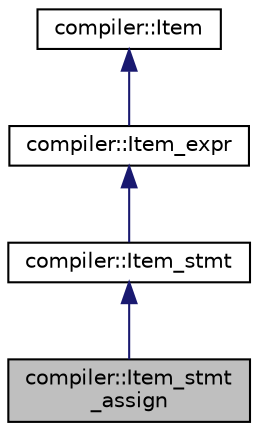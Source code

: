 digraph "compiler::Item_stmt_assign"
{
 // LATEX_PDF_SIZE
  edge [fontname="Helvetica",fontsize="10",labelfontname="Helvetica",labelfontsize="10"];
  node [fontname="Helvetica",fontsize="10",shape=record];
  Node1 [label="compiler::Item_stmt\l_assign",height=0.2,width=0.4,color="black", fillcolor="grey75", style="filled", fontcolor="black",tooltip="Class for assignment."];
  Node2 -> Node1 [dir="back",color="midnightblue",fontsize="10",style="solid",fontname="Helvetica"];
  Node2 [label="compiler::Item_stmt",height=0.2,width=0.4,color="black", fillcolor="white", style="filled",URL="$classcompiler_1_1_item__stmt.html",tooltip=" "];
  Node3 -> Node2 [dir="back",color="midnightblue",fontsize="10",style="solid",fontname="Helvetica"];
  Node3 [label="compiler::Item_expr",height=0.2,width=0.4,color="black", fillcolor="white", style="filled",URL="$classcompiler_1_1_item__expr.html",tooltip="Class for general expressions."];
  Node4 -> Node3 [dir="back",color="midnightblue",fontsize="10",style="solid",fontname="Helvetica"];
  Node4 [label="compiler::Item",height=0.2,width=0.4,color="black", fillcolor="white", style="filled",URL="$classcompiler_1_1_item.html",tooltip="The most basic type for each node in the AST."];
}
